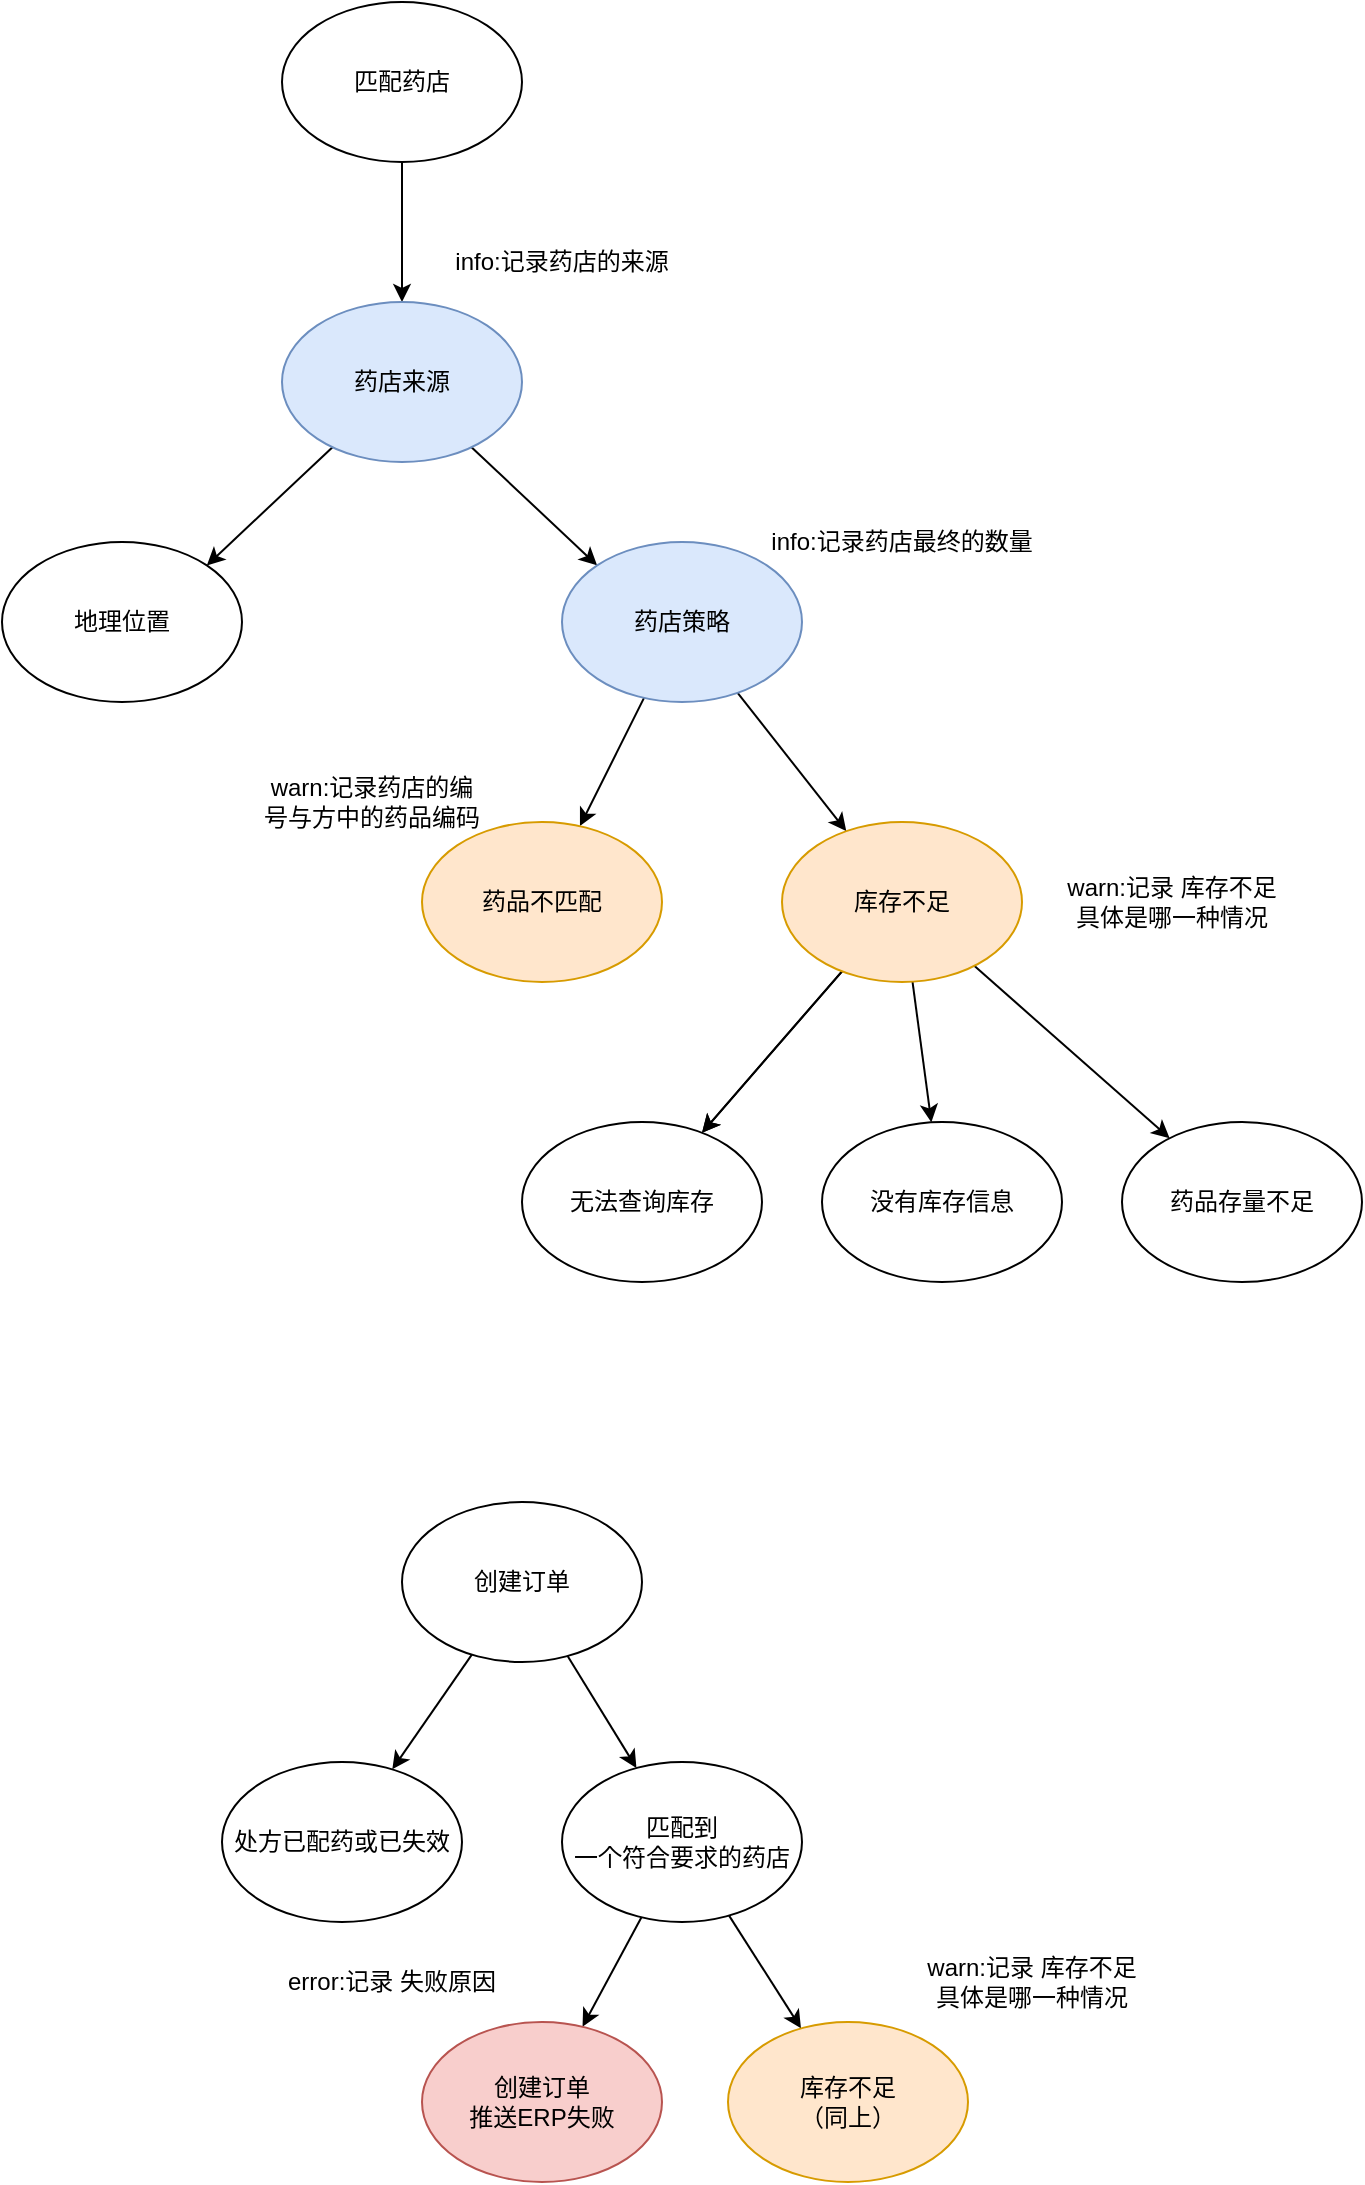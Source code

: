 <mxfile version="13.0.1" type="github">
  <diagram id="hjMTDIa1SAHo0vNfESFV" name="第 1 页">
    <mxGraphModel dx="1221" dy="645" grid="1" gridSize="10" guides="1" tooltips="1" connect="1" arrows="1" fold="1" page="1" pageScale="1" pageWidth="827" pageHeight="1169" math="0" shadow="0">
      <root>
        <mxCell id="0" />
        <mxCell id="1" parent="0" />
        <mxCell id="iXZN6XoD2tqbXBM6mF5s-10" style="rounded=0;orthogonalLoop=1;jettySize=auto;html=1;" edge="1" parent="1" source="iXZN6XoD2tqbXBM6mF5s-1" target="iXZN6XoD2tqbXBM6mF5s-8">
          <mxGeometry relative="1" as="geometry" />
        </mxCell>
        <mxCell id="iXZN6XoD2tqbXBM6mF5s-1" value="匹配药店" style="ellipse;whiteSpace=wrap;html=1;" vertex="1" parent="1">
          <mxGeometry x="190" y="40" width="120" height="80" as="geometry" />
        </mxCell>
        <mxCell id="iXZN6XoD2tqbXBM6mF5s-13" style="edgeStyle=none;rounded=0;orthogonalLoop=1;jettySize=auto;html=1;entryX=1;entryY=0;entryDx=0;entryDy=0;" edge="1" parent="1" source="iXZN6XoD2tqbXBM6mF5s-8" target="iXZN6XoD2tqbXBM6mF5s-11">
          <mxGeometry relative="1" as="geometry" />
        </mxCell>
        <mxCell id="iXZN6XoD2tqbXBM6mF5s-14" style="edgeStyle=none;rounded=0;orthogonalLoop=1;jettySize=auto;html=1;entryX=0;entryY=0;entryDx=0;entryDy=0;" edge="1" parent="1" source="iXZN6XoD2tqbXBM6mF5s-8" target="iXZN6XoD2tqbXBM6mF5s-12">
          <mxGeometry relative="1" as="geometry" />
        </mxCell>
        <mxCell id="iXZN6XoD2tqbXBM6mF5s-8" value="药店来源" style="ellipse;whiteSpace=wrap;html=1;fillColor=#dae8fc;strokeColor=#6c8ebf;" vertex="1" parent="1">
          <mxGeometry x="190" y="190" width="120" height="80" as="geometry" />
        </mxCell>
        <mxCell id="iXZN6XoD2tqbXBM6mF5s-11" value="地理位置" style="ellipse;whiteSpace=wrap;html=1;" vertex="1" parent="1">
          <mxGeometry x="50" y="310" width="120" height="80" as="geometry" />
        </mxCell>
        <mxCell id="iXZN6XoD2tqbXBM6mF5s-16" value="" style="edgeStyle=none;rounded=0;orthogonalLoop=1;jettySize=auto;html=1;" edge="1" parent="1" source="iXZN6XoD2tqbXBM6mF5s-12" target="iXZN6XoD2tqbXBM6mF5s-15">
          <mxGeometry relative="1" as="geometry" />
        </mxCell>
        <mxCell id="iXZN6XoD2tqbXBM6mF5s-18" value="" style="edgeStyle=none;rounded=0;orthogonalLoop=1;jettySize=auto;html=1;" edge="1" parent="1" source="iXZN6XoD2tqbXBM6mF5s-12" target="iXZN6XoD2tqbXBM6mF5s-17">
          <mxGeometry relative="1" as="geometry" />
        </mxCell>
        <mxCell id="iXZN6XoD2tqbXBM6mF5s-12" value="药店策略" style="ellipse;whiteSpace=wrap;html=1;fillColor=#dae8fc;strokeColor=#6c8ebf;" vertex="1" parent="1">
          <mxGeometry x="330" y="310" width="120" height="80" as="geometry" />
        </mxCell>
        <mxCell id="iXZN6XoD2tqbXBM6mF5s-20" value="" style="edgeStyle=none;rounded=0;orthogonalLoop=1;jettySize=auto;html=1;" edge="1" parent="1" source="iXZN6XoD2tqbXBM6mF5s-17" target="iXZN6XoD2tqbXBM6mF5s-19">
          <mxGeometry relative="1" as="geometry" />
        </mxCell>
        <mxCell id="iXZN6XoD2tqbXBM6mF5s-22" value="" style="edgeStyle=none;rounded=0;orthogonalLoop=1;jettySize=auto;html=1;" edge="1" parent="1" source="iXZN6XoD2tqbXBM6mF5s-17" target="iXZN6XoD2tqbXBM6mF5s-19">
          <mxGeometry relative="1" as="geometry" />
        </mxCell>
        <mxCell id="iXZN6XoD2tqbXBM6mF5s-25" value="" style="edgeStyle=none;rounded=0;orthogonalLoop=1;jettySize=auto;html=1;" edge="1" parent="1" source="iXZN6XoD2tqbXBM6mF5s-17" target="iXZN6XoD2tqbXBM6mF5s-24">
          <mxGeometry relative="1" as="geometry" />
        </mxCell>
        <mxCell id="iXZN6XoD2tqbXBM6mF5s-27" value="" style="edgeStyle=none;rounded=0;orthogonalLoop=1;jettySize=auto;html=1;" edge="1" parent="1" source="iXZN6XoD2tqbXBM6mF5s-17" target="iXZN6XoD2tqbXBM6mF5s-26">
          <mxGeometry relative="1" as="geometry" />
        </mxCell>
        <mxCell id="iXZN6XoD2tqbXBM6mF5s-17" value="库存不足" style="ellipse;whiteSpace=wrap;html=1;fillColor=#ffe6cc;strokeColor=#d79b00;" vertex="1" parent="1">
          <mxGeometry x="440" y="450" width="120" height="80" as="geometry" />
        </mxCell>
        <mxCell id="iXZN6XoD2tqbXBM6mF5s-26" value="药品存量不足" style="ellipse;whiteSpace=wrap;html=1;" vertex="1" parent="1">
          <mxGeometry x="610" y="600" width="120" height="80" as="geometry" />
        </mxCell>
        <mxCell id="iXZN6XoD2tqbXBM6mF5s-24" value="没有库存信息" style="ellipse;whiteSpace=wrap;html=1;" vertex="1" parent="1">
          <mxGeometry x="460" y="600" width="120" height="80" as="geometry" />
        </mxCell>
        <mxCell id="iXZN6XoD2tqbXBM6mF5s-19" value="无法查询库存" style="ellipse;whiteSpace=wrap;html=1;" vertex="1" parent="1">
          <mxGeometry x="310" y="600" width="120" height="80" as="geometry" />
        </mxCell>
        <mxCell id="iXZN6XoD2tqbXBM6mF5s-15" value="药品不匹配" style="ellipse;whiteSpace=wrap;html=1;fillColor=#ffe6cc;strokeColor=#d79b00;" vertex="1" parent="1">
          <mxGeometry x="260" y="450" width="120" height="80" as="geometry" />
        </mxCell>
        <mxCell id="iXZN6XoD2tqbXBM6mF5s-35" value="info:记录药店的来源" style="text;html=1;strokeColor=none;fillColor=none;align=center;verticalAlign=middle;whiteSpace=wrap;rounded=0;" vertex="1" parent="1">
          <mxGeometry x="250" y="160" width="160" height="20" as="geometry" />
        </mxCell>
        <mxCell id="iXZN6XoD2tqbXBM6mF5s-36" value="info:记录药店最终的数量" style="text;html=1;strokeColor=none;fillColor=none;align=center;verticalAlign=middle;whiteSpace=wrap;rounded=0;" vertex="1" parent="1">
          <mxGeometry x="420" y="300" width="160" height="20" as="geometry" />
        </mxCell>
        <mxCell id="iXZN6XoD2tqbXBM6mF5s-37" value="warn:记录药店的编号与方中的药品编码" style="text;html=1;strokeColor=none;fillColor=none;align=center;verticalAlign=middle;whiteSpace=wrap;rounded=0;" vertex="1" parent="1">
          <mxGeometry x="180" y="430" width="110" height="20" as="geometry" />
        </mxCell>
        <mxCell id="iXZN6XoD2tqbXBM6mF5s-38" value="warn:记录 库存不足具体是哪一种情况" style="text;html=1;strokeColor=none;fillColor=none;align=center;verticalAlign=middle;whiteSpace=wrap;rounded=0;" vertex="1" parent="1">
          <mxGeometry x="580" y="480" width="110" height="20" as="geometry" />
        </mxCell>
        <mxCell id="iXZN6XoD2tqbXBM6mF5s-41" value="" style="edgeStyle=none;rounded=0;orthogonalLoop=1;jettySize=auto;html=1;" edge="1" parent="1" source="iXZN6XoD2tqbXBM6mF5s-39" target="iXZN6XoD2tqbXBM6mF5s-40">
          <mxGeometry relative="1" as="geometry" />
        </mxCell>
        <mxCell id="iXZN6XoD2tqbXBM6mF5s-43" value="" style="edgeStyle=none;rounded=0;orthogonalLoop=1;jettySize=auto;html=1;" edge="1" parent="1" source="iXZN6XoD2tqbXBM6mF5s-39" target="iXZN6XoD2tqbXBM6mF5s-42">
          <mxGeometry relative="1" as="geometry" />
        </mxCell>
        <mxCell id="iXZN6XoD2tqbXBM6mF5s-39" value="创建订单" style="ellipse;whiteSpace=wrap;html=1;" vertex="1" parent="1">
          <mxGeometry x="250" y="790" width="120" height="80" as="geometry" />
        </mxCell>
        <mxCell id="iXZN6XoD2tqbXBM6mF5s-45" value="" style="edgeStyle=none;rounded=0;orthogonalLoop=1;jettySize=auto;html=1;" edge="1" parent="1" source="iXZN6XoD2tqbXBM6mF5s-42" target="iXZN6XoD2tqbXBM6mF5s-44">
          <mxGeometry relative="1" as="geometry" />
        </mxCell>
        <mxCell id="iXZN6XoD2tqbXBM6mF5s-47" value="" style="edgeStyle=none;rounded=0;orthogonalLoop=1;jettySize=auto;html=1;" edge="1" parent="1" source="iXZN6XoD2tqbXBM6mF5s-42" target="iXZN6XoD2tqbXBM6mF5s-46">
          <mxGeometry relative="1" as="geometry" />
        </mxCell>
        <mxCell id="iXZN6XoD2tqbXBM6mF5s-42" value="匹配到&lt;br&gt;一个符合要求的药店" style="ellipse;whiteSpace=wrap;html=1;" vertex="1" parent="1">
          <mxGeometry x="330" y="920" width="120" height="80" as="geometry" />
        </mxCell>
        <mxCell id="iXZN6XoD2tqbXBM6mF5s-46" value="创建订单&lt;br&gt;推送ERP失败" style="ellipse;whiteSpace=wrap;html=1;fillColor=#f8cecc;strokeColor=#b85450;" vertex="1" parent="1">
          <mxGeometry x="260" y="1050" width="120" height="80" as="geometry" />
        </mxCell>
        <mxCell id="iXZN6XoD2tqbXBM6mF5s-44" value="库存不足&lt;br&gt;（同上）" style="ellipse;whiteSpace=wrap;html=1;fillColor=#ffe6cc;strokeColor=#d79b00;" vertex="1" parent="1">
          <mxGeometry x="413" y="1050" width="120" height="80" as="geometry" />
        </mxCell>
        <mxCell id="iXZN6XoD2tqbXBM6mF5s-40" value="处方已配药或已失效" style="ellipse;whiteSpace=wrap;html=1;" vertex="1" parent="1">
          <mxGeometry x="160" y="920" width="120" height="80" as="geometry" />
        </mxCell>
        <mxCell id="iXZN6XoD2tqbXBM6mF5s-49" value="warn:记录 库存不足具体是哪一种情况" style="text;html=1;strokeColor=none;fillColor=none;align=center;verticalAlign=middle;whiteSpace=wrap;rounded=0;" vertex="1" parent="1">
          <mxGeometry x="510" y="1020" width="110" height="20" as="geometry" />
        </mxCell>
        <mxCell id="iXZN6XoD2tqbXBM6mF5s-50" value="error:记录 失败原因" style="text;html=1;strokeColor=none;fillColor=none;align=center;verticalAlign=middle;whiteSpace=wrap;rounded=0;" vertex="1" parent="1">
          <mxGeometry x="190" y="1020" width="110" height="20" as="geometry" />
        </mxCell>
      </root>
    </mxGraphModel>
  </diagram>
</mxfile>
